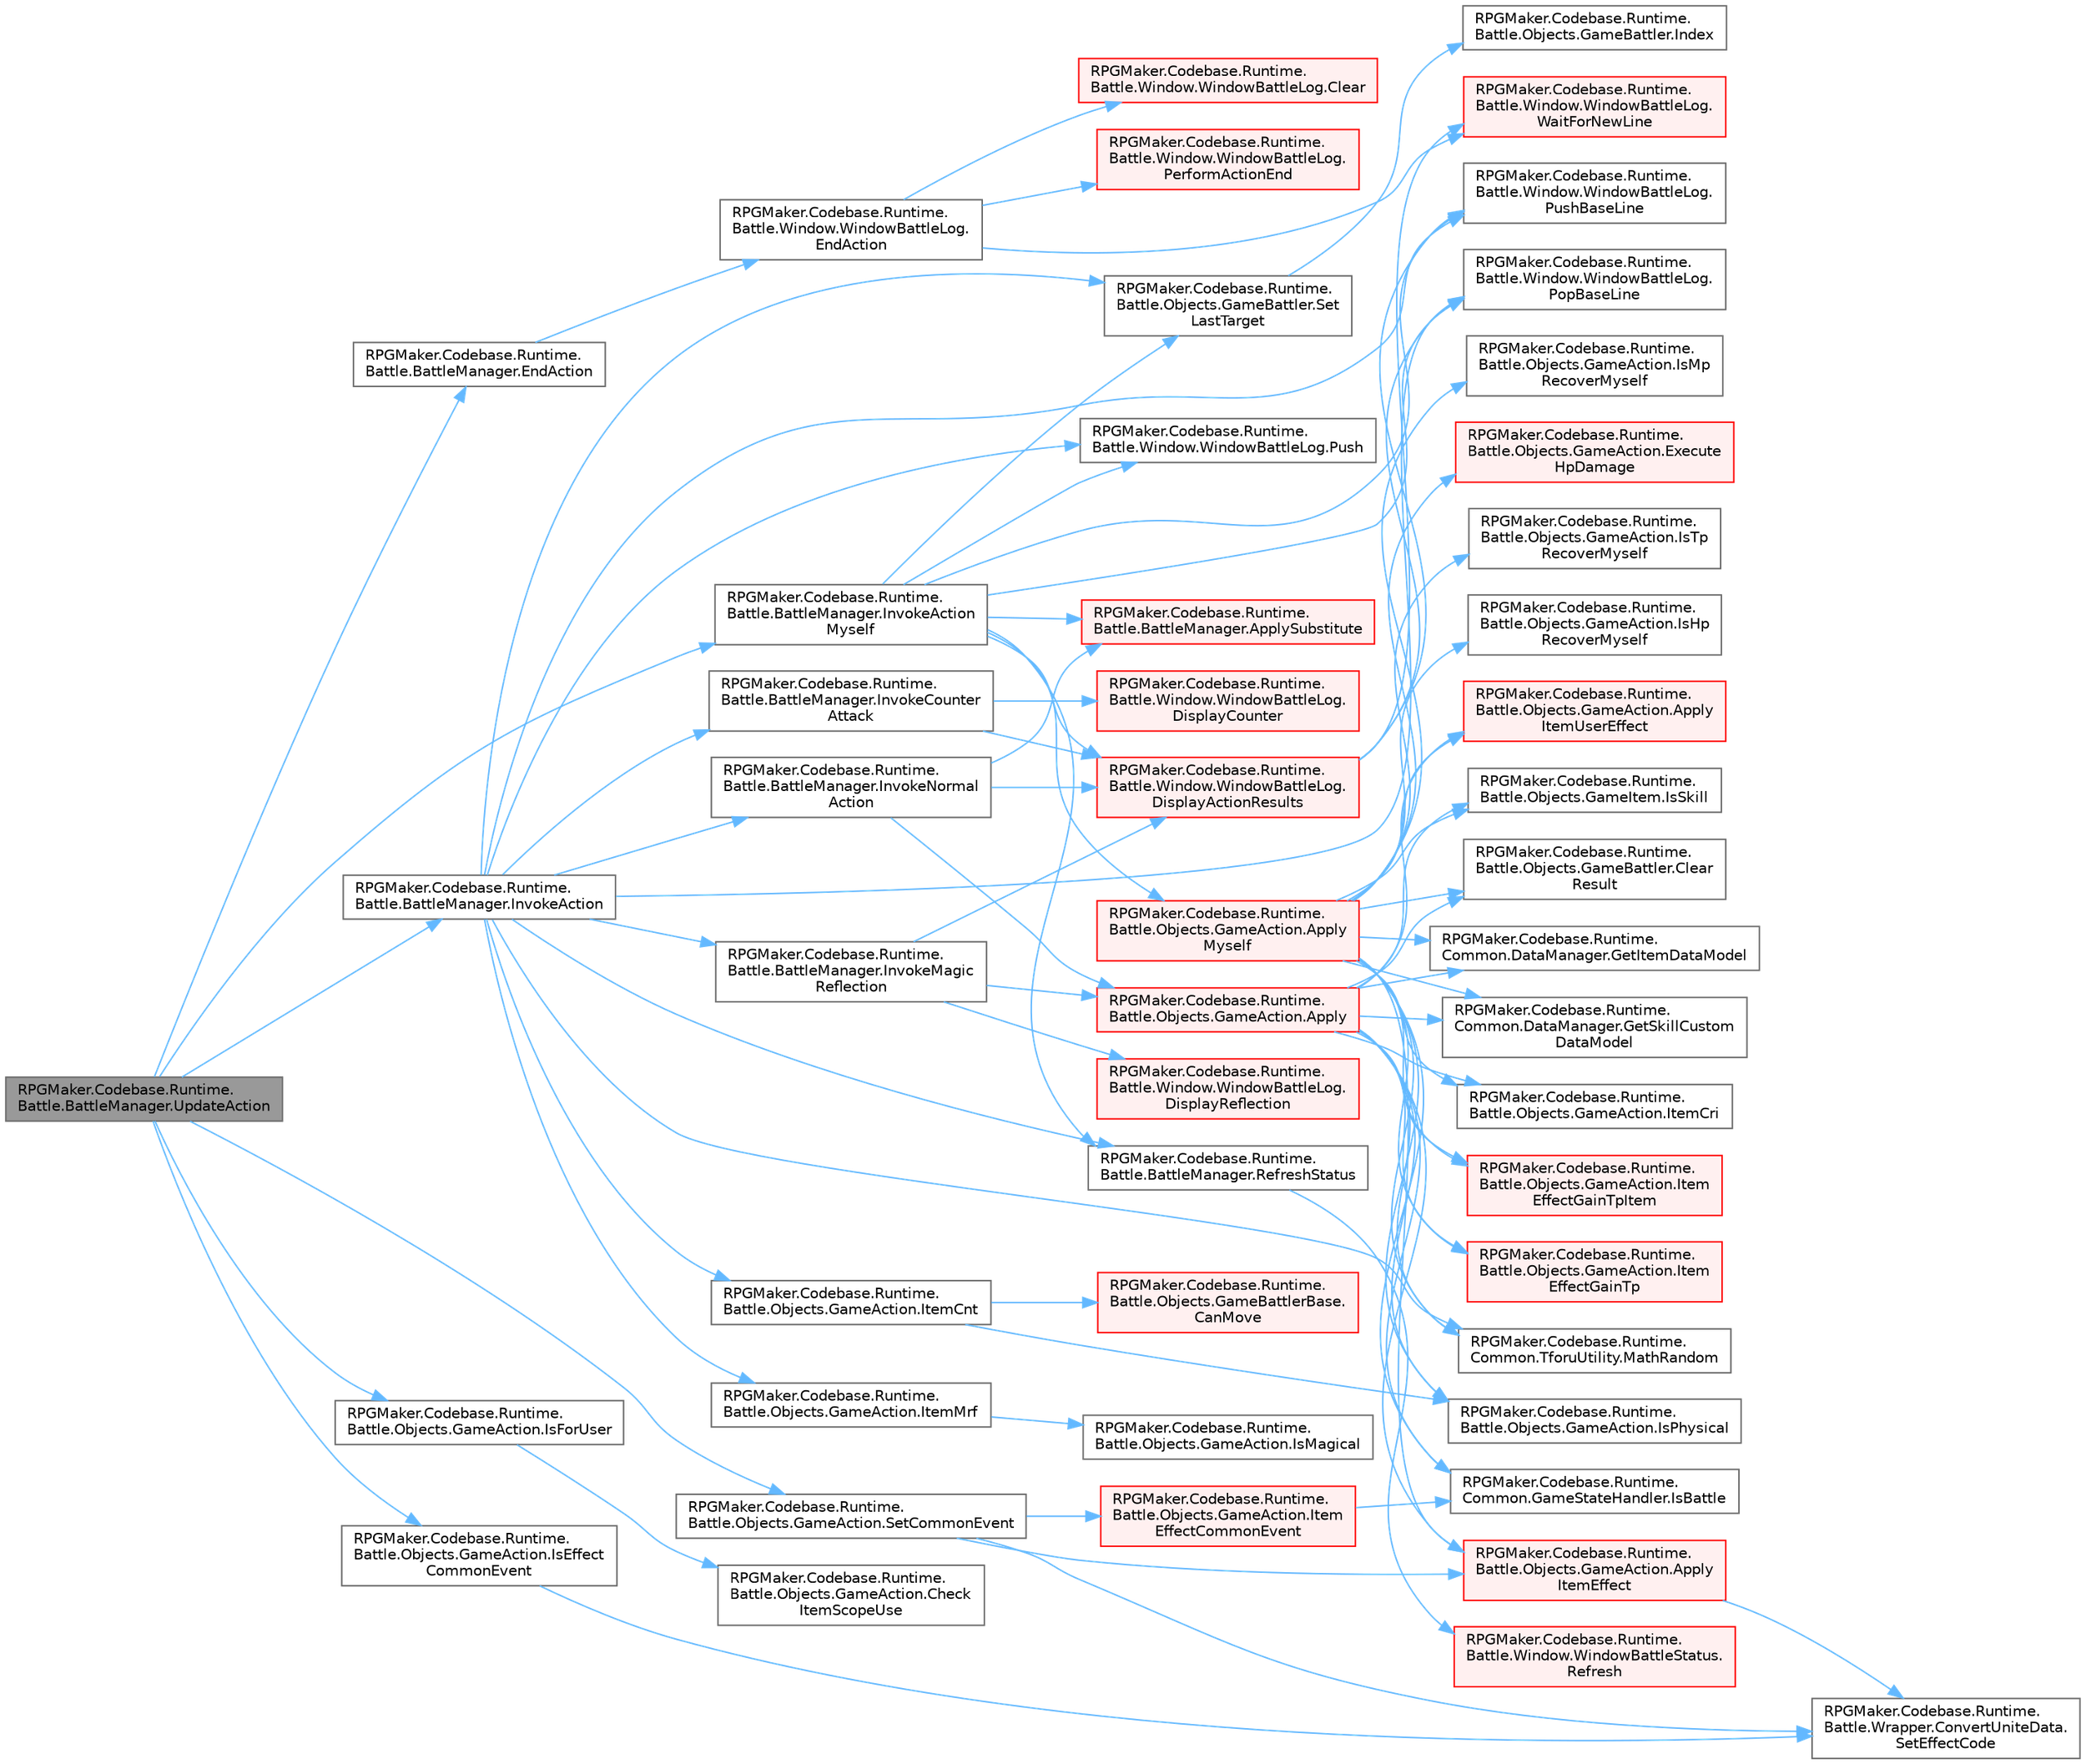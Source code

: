 digraph "RPGMaker.Codebase.Runtime.Battle.BattleManager.UpdateAction"
{
 // LATEX_PDF_SIZE
  bgcolor="transparent";
  edge [fontname=Helvetica,fontsize=10,labelfontname=Helvetica,labelfontsize=10];
  node [fontname=Helvetica,fontsize=10,shape=box,height=0.2,width=0.4];
  rankdir="LR";
  Node1 [id="Node000001",label="RPGMaker.Codebase.Runtime.\lBattle.BattleManager.UpdateAction",height=0.2,width=0.4,color="gray40", fillcolor="grey60", style="filled", fontcolor="black",tooltip="アクションのアップデート"];
  Node1 -> Node2 [id="edge1_Node000001_Node000002",color="steelblue1",style="solid",tooltip=" "];
  Node2 [id="Node000002",label="RPGMaker.Codebase.Runtime.\lBattle.BattleManager.EndAction",height=0.2,width=0.4,color="grey40", fillcolor="white", style="filled",URL="$d3/d0c/class_r_p_g_maker_1_1_codebase_1_1_runtime_1_1_battle_1_1_battle_manager.html#ac45047fb6b380db77dcce2854e8b3b04",tooltip="行動終了処理"];
  Node2 -> Node3 [id="edge2_Node000002_Node000003",color="steelblue1",style="solid",tooltip=" "];
  Node3 [id="Node000003",label="RPGMaker.Codebase.Runtime.\lBattle.Window.WindowBattleLog.\lEndAction",height=0.2,width=0.4,color="grey40", fillcolor="white", style="filled",URL="$d9/ded/class_r_p_g_maker_1_1_codebase_1_1_runtime_1_1_battle_1_1_window_1_1_window_battle_log.html#ab39d1c4c2edc7dbde4244affb16d64f8",tooltip="アクションの終了"];
  Node3 -> Node4 [id="edge3_Node000003_Node000004",color="steelblue1",style="solid",tooltip=" "];
  Node4 [id="Node000004",label="RPGMaker.Codebase.Runtime.\lBattle.Window.WindowBattleLog.Clear",height=0.2,width=0.4,color="red", fillcolor="#FFF0F0", style="filled",URL="$d9/ded/class_r_p_g_maker_1_1_codebase_1_1_runtime_1_1_battle_1_1_window_1_1_window_battle_log.html#a44873c176829518d085d0f4955d9d3da",tooltip="表示を消去。区切り行数の記録も消去"];
  Node3 -> Node7 [id="edge4_Node000003_Node000007",color="steelblue1",style="solid",tooltip=" "];
  Node7 [id="Node000007",label="RPGMaker.Codebase.Runtime.\lBattle.Window.WindowBattleLog.\lPerformActionEnd",height=0.2,width=0.4,color="red", fillcolor="#FFF0F0", style="filled",URL="$d9/ded/class_r_p_g_maker_1_1_codebase_1_1_runtime_1_1_battle_1_1_window_1_1_window_battle_log.html#af3194a37a0ccb5874d6e65060c9e9a24",tooltip="行動の終了を適用"];
  Node3 -> Node11 [id="edge5_Node000003_Node000011",color="steelblue1",style="solid",tooltip=" "];
  Node11 [id="Node000011",label="RPGMaker.Codebase.Runtime.\lBattle.Window.WindowBattleLog.\lWaitForNewLine",height=0.2,width=0.4,color="red", fillcolor="#FFF0F0", style="filled",URL="$d9/ded/class_r_p_g_maker_1_1_codebase_1_1_runtime_1_1_battle_1_1_window_1_1_window_battle_log.html#aa94983017fd03bf8632c05cd79fc44bf",tooltip="新たな行を待つ"];
  Node1 -> Node14 [id="edge6_Node000001_Node000014",color="steelblue1",style="solid",tooltip=" "];
  Node14 [id="Node000014",label="RPGMaker.Codebase.Runtime.\lBattle.BattleManager.InvokeAction",height=0.2,width=0.4,color="grey40", fillcolor="white", style="filled",URL="$d3/d0c/class_r_p_g_maker_1_1_codebase_1_1_runtime_1_1_battle_1_1_battle_manager.html#a95f3c0da75e16c8679e47a5d11c0f9d6",tooltip="指定対象が指定目標に対してのアクションを起動する"];
  Node14 -> Node15 [id="edge7_Node000014_Node000015",color="steelblue1",style="solid",tooltip=" "];
  Node15 [id="Node000015",label="RPGMaker.Codebase.Runtime.\lBattle.BattleManager.InvokeCounter\lAttack",height=0.2,width=0.4,color="grey40", fillcolor="white", style="filled",URL="$d3/d0c/class_r_p_g_maker_1_1_codebase_1_1_runtime_1_1_battle_1_1_battle_manager.html#aa5e71d48a02fd25c7b1ca22dd8bc51f3",tooltip="指定対象が指定目標に対しての反撃アクションを起動する"];
  Node15 -> Node16 [id="edge8_Node000015_Node000016",color="steelblue1",style="solid",tooltip=" "];
  Node16 [id="Node000016",label="RPGMaker.Codebase.Runtime.\lBattle.Window.WindowBattleLog.\lDisplayActionResults",height=0.2,width=0.4,color="red", fillcolor="#FFF0F0", style="filled",URL="$d9/ded/class_r_p_g_maker_1_1_codebase_1_1_runtime_1_1_battle_1_1_window_1_1_window_battle_log.html#ab246a22877ff89da0618ce6b9af9135e",tooltip="行動結果を表示"];
  Node16 -> Node67 [id="edge9_Node000016_Node000067",color="steelblue1",style="solid",tooltip=" "];
  Node67 [id="Node000067",label="RPGMaker.Codebase.Runtime.\lBattle.Window.WindowBattleLog.\lPopBaseLine",height=0.2,width=0.4,color="grey40", fillcolor="white", style="filled",URL="$d9/ded/class_r_p_g_maker_1_1_codebase_1_1_runtime_1_1_battle_1_1_window_1_1_window_battle_log.html#a74898c36c20e91110e6727b111fae62e",tooltip="記録した区切り行数に戻る"];
  Node16 -> Node68 [id="edge10_Node000016_Node000068",color="steelblue1",style="solid",tooltip=" "];
  Node68 [id="Node000068",label="RPGMaker.Codebase.Runtime.\lBattle.Window.WindowBattleLog.\lPushBaseLine",height=0.2,width=0.4,color="grey40", fillcolor="white", style="filled",URL="$d9/ded/class_r_p_g_maker_1_1_codebase_1_1_runtime_1_1_battle_1_1_window_1_1_window_battle_log.html#a1ce743660b1bfaca99bd8ebfa416a40b",tooltip="区切り行数を記録"];
  Node16 -> Node11 [id="edge11_Node000016_Node000011",color="steelblue1",style="solid",tooltip=" "];
  Node15 -> Node114 [id="edge12_Node000015_Node000114",color="steelblue1",style="solid",tooltip=" "];
  Node114 [id="Node000114",label="RPGMaker.Codebase.Runtime.\lBattle.Window.WindowBattleLog.\lDisplayCounter",height=0.2,width=0.4,color="red", fillcolor="#FFF0F0", style="filled",URL="$d9/ded/class_r_p_g_maker_1_1_codebase_1_1_runtime_1_1_battle_1_1_window_1_1_window_battle_log.html#aa376d393f6db742fc866bde9339cecf6",tooltip="カウンター攻撃を表示"];
  Node14 -> Node117 [id="edge13_Node000014_Node000117",color="steelblue1",style="solid",tooltip=" "];
  Node117 [id="Node000117",label="RPGMaker.Codebase.Runtime.\lBattle.BattleManager.InvokeMagic\lReflection",height=0.2,width=0.4,color="grey40", fillcolor="white", style="filled",URL="$d3/d0c/class_r_p_g_maker_1_1_codebase_1_1_runtime_1_1_battle_1_1_battle_manager.html#a44fa0b5be0eb1e4ef8ddb382c1954835",tooltip="指定対象が指定目標に対しての魔法反射アクションを起動する"];
  Node117 -> Node118 [id="edge14_Node000117_Node000118",color="steelblue1",style="solid",tooltip=" "];
  Node118 [id="Node000118",label="RPGMaker.Codebase.Runtime.\lBattle.Objects.GameAction.Apply",height=0.2,width=0.4,color="red", fillcolor="#FFF0F0", style="filled",URL="$db/d00/class_r_p_g_maker_1_1_codebase_1_1_runtime_1_1_battle_1_1_objects_1_1_game_action.html#aa0e39264c1ed2c1803fc326949587463",tooltip="指定対象へ結果( Game_ActionResult )の適用"];
  Node118 -> Node122 [id="edge15_Node000118_Node000122",color="steelblue1",style="solid",tooltip=" "];
  Node122 [id="Node000122",label="RPGMaker.Codebase.Runtime.\lBattle.Objects.GameAction.Apply\lItemEffect",height=0.2,width=0.4,color="red", fillcolor="#FFF0F0", style="filled",URL="$db/d00/class_r_p_g_maker_1_1_codebase_1_1_runtime_1_1_battle_1_1_objects_1_1_game_action.html#a0e31f70949304a3bf1175ac19a030616",tooltip="指定対象にエフェクトを適用"];
  Node122 -> Node197 [id="edge16_Node000122_Node000197",color="steelblue1",style="solid",tooltip=" "];
  Node197 [id="Node000197",label="RPGMaker.Codebase.Runtime.\lBattle.Wrapper.ConvertUniteData.\lSetEffectCode",height=0.2,width=0.4,color="grey40", fillcolor="white", style="filled",URL="$d9/d1f/class_r_p_g_maker_1_1_codebase_1_1_runtime_1_1_battle_1_1_wrapper_1_1_convert_unite_data.html#a0c00965085a307ec0f257abdc981163d",tooltip="使用効果のコードを、UniteからMVに変換する"];
  Node118 -> Node198 [id="edge17_Node000118_Node000198",color="steelblue1",style="solid",tooltip=" "];
  Node198 [id="Node000198",label="RPGMaker.Codebase.Runtime.\lBattle.Objects.GameAction.Apply\lItemUserEffect",height=0.2,width=0.4,color="red", fillcolor="#FFF0F0", style="filled",URL="$db/d00/class_r_p_g_maker_1_1_codebase_1_1_runtime_1_1_battle_1_1_objects_1_1_game_action.html#afb10362e945babce7f02160f98853bd3",tooltip="指定対象にアイテムの効果を適用"];
  Node118 -> Node201 [id="edge18_Node000118_Node000201",color="steelblue1",style="solid",tooltip=" "];
  Node201 [id="Node000201",label="RPGMaker.Codebase.Runtime.\lBattle.Objects.GameBattler.Clear\lResult",height=0.2,width=0.4,color="grey40", fillcolor="white", style="filled",URL="$d6/de6/class_r_p_g_maker_1_1_codebase_1_1_runtime_1_1_battle_1_1_objects_1_1_game_battler.html#abd022b482181f0a594447a504db14dbe",tooltip="結果を初期化する"];
  Node118 -> Node219 [id="edge19_Node000118_Node000219",color="steelblue1",style="solid",tooltip=" "];
  Node219 [id="Node000219",label="RPGMaker.Codebase.Runtime.\lCommon.DataManager.GetItemDataModel",height=0.2,width=0.4,color="grey40", fillcolor="white", style="filled",URL="$d5/d08/class_r_p_g_maker_1_1_codebase_1_1_runtime_1_1_common_1_1_data_manager.html#a15baf4af672930f4dec3227aaa72081b",tooltip=" "];
  Node118 -> Node221 [id="edge20_Node000118_Node000221",color="steelblue1",style="solid",tooltip=" "];
  Node221 [id="Node000221",label="RPGMaker.Codebase.Runtime.\lCommon.DataManager.GetSkillCustom\lDataModel",height=0.2,width=0.4,color="grey40", fillcolor="white", style="filled",URL="$d5/d08/class_r_p_g_maker_1_1_codebase_1_1_runtime_1_1_common_1_1_data_manager.html#ac155884922972284514d23ccb2aeee86",tooltip=" "];
  Node118 -> Node151 [id="edge21_Node000118_Node000151",color="steelblue1",style="solid",tooltip=" "];
  Node151 [id="Node000151",label="RPGMaker.Codebase.Runtime.\lCommon.GameStateHandler.IsBattle",height=0.2,width=0.4,color="grey40", fillcolor="white", style="filled",URL="$de/d2c/class_r_p_g_maker_1_1_codebase_1_1_runtime_1_1_common_1_1_game_state_handler.html#ad21ee0055358ca67238c33be028d2d7b",tooltip="現在の状態がBATTLEまたは、BATTLE_EVENTかどうかを返却する"];
  Node118 -> Node225 [id="edge22_Node000118_Node000225",color="steelblue1",style="solid",tooltip=" "];
  Node225 [id="Node000225",label="RPGMaker.Codebase.Runtime.\lBattle.Objects.GameAction.IsPhysical",height=0.2,width=0.4,color="grey40", fillcolor="white", style="filled",URL="$db/d00/class_r_p_g_maker_1_1_codebase_1_1_runtime_1_1_battle_1_1_objects_1_1_game_action.html#ab933563a25de899de133db0e65fc2db4",tooltip="[命中タイプ]が[物理攻撃]か"];
  Node118 -> Node226 [id="edge23_Node000118_Node000226",color="steelblue1",style="solid",tooltip=" "];
  Node226 [id="Node000226",label="RPGMaker.Codebase.Runtime.\lBattle.Objects.GameItem.IsSkill",height=0.2,width=0.4,color="grey40", fillcolor="white", style="filled",URL="$df/d31/class_r_p_g_maker_1_1_codebase_1_1_runtime_1_1_battle_1_1_objects_1_1_game_item.html#a8e1283e04e639debbf8bcf88527b5b71",tooltip="スキルか"];
  Node118 -> Node228 [id="edge24_Node000118_Node000228",color="steelblue1",style="solid",tooltip=" "];
  Node228 [id="Node000228",label="RPGMaker.Codebase.Runtime.\lBattle.Objects.GameAction.ItemCri",height=0.2,width=0.4,color="grey40", fillcolor="white", style="filled",URL="$db/d00/class_r_p_g_maker_1_1_codebase_1_1_runtime_1_1_battle_1_1_objects_1_1_game_action.html#a627bb6a006d32b61330d5b4213999199",tooltip="指定対象の[会心率]を返す"];
  Node118 -> Node233 [id="edge25_Node000118_Node000233",color="steelblue1",style="solid",tooltip=" "];
  Node233 [id="Node000233",label="RPGMaker.Codebase.Runtime.\lBattle.Objects.GameAction.Item\lEffectGainTp",height=0.2,width=0.4,color="red", fillcolor="#FFF0F0", style="filled",URL="$db/d00/class_r_p_g_maker_1_1_codebase_1_1_runtime_1_1_battle_1_1_objects_1_1_game_action.html#ad16f7d2ef4247e831085aade62616296",tooltip="MVでは指定対象に[TP付与]の[使用効果]を加えるメソッドであったが Uniteでは対象者への効果にTP回復が設定されていた場合の処理を記載する"];
  Node118 -> Node243 [id="edge26_Node000118_Node000243",color="steelblue1",style="solid",tooltip=" "];
  Node243 [id="Node000243",label="RPGMaker.Codebase.Runtime.\lBattle.Objects.GameAction.Item\lEffectGainTpItem",height=0.2,width=0.4,color="red", fillcolor="#FFF0F0", style="filled",URL="$db/d00/class_r_p_g_maker_1_1_codebase_1_1_runtime_1_1_battle_1_1_objects_1_1_game_action.html#a133785d9efe6e0f3ee9a111c20261553",tooltip="ＲＭユナイト固有処理"];
  Node118 -> Node174 [id="edge27_Node000118_Node000174",color="steelblue1",style="solid",tooltip=" "];
  Node174 [id="Node000174",label="RPGMaker.Codebase.Runtime.\lCommon.TforuUtility.MathRandom",height=0.2,width=0.4,color="grey40", fillcolor="white", style="filled",URL="$df/d46/class_r_p_g_maker_1_1_codebase_1_1_runtime_1_1_common_1_1_tforu_utility.html#aebb86c7c9ea503cc6f682adcbc08fd24",tooltip=" "];
  Node117 -> Node16 [id="edge28_Node000117_Node000016",color="steelblue1",style="solid",tooltip=" "];
  Node117 -> Node269 [id="edge29_Node000117_Node000269",color="steelblue1",style="solid",tooltip=" "];
  Node269 [id="Node000269",label="RPGMaker.Codebase.Runtime.\lBattle.Window.WindowBattleLog.\lDisplayReflection",height=0.2,width=0.4,color="red", fillcolor="#FFF0F0", style="filled",URL="$d9/ded/class_r_p_g_maker_1_1_codebase_1_1_runtime_1_1_battle_1_1_window_1_1_window_battle_log.html#abd3ba598601d98f56a096b29d28af429",tooltip="反射を表示"];
  Node14 -> Node272 [id="edge30_Node000014_Node000272",color="steelblue1",style="solid",tooltip=" "];
  Node272 [id="Node000272",label="RPGMaker.Codebase.Runtime.\lBattle.BattleManager.InvokeNormal\lAction",height=0.2,width=0.4,color="grey40", fillcolor="white", style="filled",URL="$d3/d0c/class_r_p_g_maker_1_1_codebase_1_1_runtime_1_1_battle_1_1_battle_manager.html#a7f264bea7481144707b47e7415755fb1",tooltip="指定対象が指定目標に対しての通常アクションを起動する"];
  Node272 -> Node118 [id="edge31_Node000272_Node000118",color="steelblue1",style="solid",tooltip=" "];
  Node272 -> Node273 [id="edge32_Node000272_Node000273",color="steelblue1",style="solid",tooltip=" "];
  Node273 [id="Node000273",label="RPGMaker.Codebase.Runtime.\lBattle.BattleManager.ApplySubstitute",height=0.2,width=0.4,color="red", fillcolor="#FFF0F0", style="filled",URL="$d3/d0c/class_r_p_g_maker_1_1_codebase_1_1_runtime_1_1_battle_1_1_battle_manager.html#af4e4839300137c597bddc0c87bbde721",tooltip="対象が死んでいるなどしたら、代わりを選んで返す。 問題なければ、対象をそのまま返す"];
  Node272 -> Node16 [id="edge33_Node000272_Node000016",color="steelblue1",style="solid",tooltip=" "];
  Node14 -> Node283 [id="edge34_Node000014_Node000283",color="steelblue1",style="solid",tooltip=" "];
  Node283 [id="Node000283",label="RPGMaker.Codebase.Runtime.\lBattle.Objects.GameAction.ItemCnt",height=0.2,width=0.4,color="grey40", fillcolor="white", style="filled",URL="$db/d00/class_r_p_g_maker_1_1_codebase_1_1_runtime_1_1_battle_1_1_objects_1_1_game_action.html#a23be6e7a3d6df41e7dddcd57153b4054",tooltip="指定対象の[反撃率]を返す"];
  Node283 -> Node256 [id="edge35_Node000283_Node000256",color="steelblue1",style="solid",tooltip=" "];
  Node256 [id="Node000256",label="RPGMaker.Codebase.Runtime.\lBattle.Objects.GameBattlerBase.\lCanMove",height=0.2,width=0.4,color="red", fillcolor="#FFF0F0", style="filled",URL="$d2/d70/class_r_p_g_maker_1_1_codebase_1_1_runtime_1_1_battle_1_1_objects_1_1_game_battler_base.html#a71cfc4475c351a35f1ae422d8f83011e",tooltip="動作可能か"];
  Node283 -> Node225 [id="edge36_Node000283_Node000225",color="steelblue1",style="solid",tooltip=" "];
  Node14 -> Node284 [id="edge37_Node000014_Node000284",color="steelblue1",style="solid",tooltip=" "];
  Node284 [id="Node000284",label="RPGMaker.Codebase.Runtime.\lBattle.Objects.GameAction.ItemMrf",height=0.2,width=0.4,color="grey40", fillcolor="white", style="filled",URL="$db/d00/class_r_p_g_maker_1_1_codebase_1_1_runtime_1_1_battle_1_1_objects_1_1_game_action.html#a162415b74dded489a248af7853453892",tooltip="指定対象の[魔法反射率]を返す"];
  Node284 -> Node250 [id="edge38_Node000284_Node000250",color="steelblue1",style="solid",tooltip=" "];
  Node250 [id="Node000250",label="RPGMaker.Codebase.Runtime.\lBattle.Objects.GameAction.IsMagical",height=0.2,width=0.4,color="grey40", fillcolor="white", style="filled",URL="$db/d00/class_r_p_g_maker_1_1_codebase_1_1_runtime_1_1_battle_1_1_objects_1_1_game_action.html#afcb54cd6ec9708f8a9ebc27162a6a962",tooltip="[命中タイプ]が[魔法攻撃]か"];
  Node14 -> Node174 [id="edge39_Node000014_Node000174",color="steelblue1",style="solid",tooltip=" "];
  Node14 -> Node67 [id="edge40_Node000014_Node000067",color="steelblue1",style="solid",tooltip=" "];
  Node14 -> Node285 [id="edge41_Node000014_Node000285",color="steelblue1",style="solid",tooltip=" "];
  Node285 [id="Node000285",label="RPGMaker.Codebase.Runtime.\lBattle.Window.WindowBattleLog.Push",height=0.2,width=0.4,color="grey40", fillcolor="white", style="filled",URL="$d9/ded/class_r_p_g_maker_1_1_codebase_1_1_runtime_1_1_battle_1_1_window_1_1_window_battle_log.html#a59b1e2c296f8cb1d424fe71ced3ed9ea",tooltip="ログの挙動を予約する。 引数の内容は MV.BattleLogMethod と同じ"];
  Node14 -> Node68 [id="edge42_Node000014_Node000068",color="steelblue1",style="solid",tooltip=" "];
  Node14 -> Node286 [id="edge43_Node000014_Node000286",color="steelblue1",style="solid",tooltip=" "];
  Node286 [id="Node000286",label="RPGMaker.Codebase.Runtime.\lBattle.BattleManager.RefreshStatus",height=0.2,width=0.4,color="grey40", fillcolor="white", style="filled",URL="$d3/d0c/class_r_p_g_maker_1_1_codebase_1_1_runtime_1_1_battle_1_1_battle_manager.html#ad0dff6c2ad6eb6e249955d2072e18369",tooltip="[ステータス]表示を再描画"];
  Node286 -> Node287 [id="edge44_Node000286_Node000287",color="steelblue1",style="solid",tooltip=" "];
  Node287 [id="Node000287",label="RPGMaker.Codebase.Runtime.\lBattle.Window.WindowBattleStatus.\lRefresh",height=0.2,width=0.4,color="red", fillcolor="#FFF0F0", style="filled",URL="$d6/daf/class_r_p_g_maker_1_1_codebase_1_1_runtime_1_1_battle_1_1_window_1_1_window_battle_status.html#a70439cbca6aece19389538107a49150a",tooltip="コンテンツの再描画"];
  Node14 -> Node292 [id="edge45_Node000014_Node000292",color="steelblue1",style="solid",tooltip=" "];
  Node292 [id="Node000292",label="RPGMaker.Codebase.Runtime.\lBattle.Objects.GameBattler.Set\lLastTarget",height=0.2,width=0.4,color="grey40", fillcolor="white", style="filled",URL="$d6/de6/class_r_p_g_maker_1_1_codebase_1_1_runtime_1_1_battle_1_1_objects_1_1_game_battler.html#ab2640d5898855d50ad6b5cf8dc6f0fad",tooltip="目標バトラーを設定"];
  Node292 -> Node293 [id="edge46_Node000292_Node000293",color="steelblue1",style="solid",tooltip=" "];
  Node293 [id="Node000293",label="RPGMaker.Codebase.Runtime.\lBattle.Objects.GameBattler.Index",height=0.2,width=0.4,color="grey40", fillcolor="white", style="filled",URL="$d6/de6/class_r_p_g_maker_1_1_codebase_1_1_runtime_1_1_battle_1_1_objects_1_1_game_battler.html#a14bd59a4b5e695970dda14de612bae90",tooltip="[ＲＭユナイトで追加されたメソッド]"];
  Node1 -> Node294 [id="edge47_Node000001_Node000294",color="steelblue1",style="solid",tooltip=" "];
  Node294 [id="Node000294",label="RPGMaker.Codebase.Runtime.\lBattle.BattleManager.InvokeAction\lMyself",height=0.2,width=0.4,color="grey40", fillcolor="white", style="filled",URL="$d3/d0c/class_r_p_g_maker_1_1_codebase_1_1_runtime_1_1_battle_1_1_battle_manager.html#acb68ab920d08ffa51067a84aca3e067e",tooltip="指定対象が指定目標に対してのアクションを起動する（使用者への影響）"];
  Node294 -> Node295 [id="edge48_Node000294_Node000295",color="steelblue1",style="solid",tooltip=" "];
  Node295 [id="Node000295",label="RPGMaker.Codebase.Runtime.\lBattle.Objects.GameAction.Apply\lMyself",height=0.2,width=0.4,color="red", fillcolor="#FFF0F0", style="filled",URL="$db/d00/class_r_p_g_maker_1_1_codebase_1_1_runtime_1_1_battle_1_1_objects_1_1_game_action.html#a66cb5bfc5dcf889949277a058fecd784",tooltip="指定対象へ結果( Game_ActionResult )の適用（使用者への影響）"];
  Node295 -> Node122 [id="edge49_Node000295_Node000122",color="steelblue1",style="solid",tooltip=" "];
  Node295 -> Node198 [id="edge50_Node000295_Node000198",color="steelblue1",style="solid",tooltip=" "];
  Node295 -> Node201 [id="edge51_Node000295_Node000201",color="steelblue1",style="solid",tooltip=" "];
  Node295 -> Node203 [id="edge52_Node000295_Node000203",color="steelblue1",style="solid",tooltip=" "];
  Node203 [id="Node000203",label="RPGMaker.Codebase.Runtime.\lBattle.Objects.GameAction.Execute\lHpDamage",height=0.2,width=0.4,color="red", fillcolor="#FFF0F0", style="filled",URL="$db/d00/class_r_p_g_maker_1_1_codebase_1_1_runtime_1_1_battle_1_1_objects_1_1_game_action.html#a9b8bfc3481b8e5caad938fa17489b760",tooltip="指定対象にHPダメージを与える"];
  Node295 -> Node219 [id="edge53_Node000295_Node000219",color="steelblue1",style="solid",tooltip=" "];
  Node295 -> Node221 [id="edge54_Node000295_Node000221",color="steelblue1",style="solid",tooltip=" "];
  Node295 -> Node151 [id="edge55_Node000295_Node000151",color="steelblue1",style="solid",tooltip=" "];
  Node295 -> Node296 [id="edge56_Node000295_Node000296",color="steelblue1",style="solid",tooltip=" "];
  Node296 [id="Node000296",label="RPGMaker.Codebase.Runtime.\lBattle.Objects.GameAction.IsHp\lRecoverMyself",height=0.2,width=0.4,color="grey40", fillcolor="white", style="filled",URL="$db/d00/class_r_p_g_maker_1_1_codebase_1_1_runtime_1_1_battle_1_1_objects_1_1_game_action.html#a65d992a39d44632c51bfe6cf157052fe",tooltip="ダメージの[タイプ]が[HP回復]か（使用者への影響）"];
  Node295 -> Node297 [id="edge57_Node000295_Node000297",color="steelblue1",style="solid",tooltip=" "];
  Node297 [id="Node000297",label="RPGMaker.Codebase.Runtime.\lBattle.Objects.GameAction.IsMp\lRecoverMyself",height=0.2,width=0.4,color="grey40", fillcolor="white", style="filled",URL="$db/d00/class_r_p_g_maker_1_1_codebase_1_1_runtime_1_1_battle_1_1_objects_1_1_game_action.html#a19619f0ad784053c70750b87d868232a",tooltip="ダメージの[タイプ]が[MP回復]か（使用者への影響）"];
  Node295 -> Node225 [id="edge58_Node000295_Node000225",color="steelblue1",style="solid",tooltip=" "];
  Node295 -> Node226 [id="edge59_Node000295_Node000226",color="steelblue1",style="solid",tooltip=" "];
  Node295 -> Node298 [id="edge60_Node000295_Node000298",color="steelblue1",style="solid",tooltip=" "];
  Node298 [id="Node000298",label="RPGMaker.Codebase.Runtime.\lBattle.Objects.GameAction.IsTp\lRecoverMyself",height=0.2,width=0.4,color="grey40", fillcolor="white", style="filled",URL="$db/d00/class_r_p_g_maker_1_1_codebase_1_1_runtime_1_1_battle_1_1_objects_1_1_game_action.html#a8850da7223bf017e15b781b67cc9421a",tooltip="ダメージの[タイプ]が[TP回復]か（使用者への影響）"];
  Node295 -> Node228 [id="edge61_Node000295_Node000228",color="steelblue1",style="solid",tooltip=" "];
  Node295 -> Node233 [id="edge62_Node000295_Node000233",color="steelblue1",style="solid",tooltip=" "];
  Node295 -> Node243 [id="edge63_Node000295_Node000243",color="steelblue1",style="solid",tooltip=" "];
  Node295 -> Node174 [id="edge64_Node000295_Node000174",color="steelblue1",style="solid",tooltip=" "];
  Node294 -> Node273 [id="edge65_Node000294_Node000273",color="steelblue1",style="solid",tooltip=" "];
  Node294 -> Node16 [id="edge66_Node000294_Node000016",color="steelblue1",style="solid",tooltip=" "];
  Node294 -> Node67 [id="edge67_Node000294_Node000067",color="steelblue1",style="solid",tooltip=" "];
  Node294 -> Node285 [id="edge68_Node000294_Node000285",color="steelblue1",style="solid",tooltip=" "];
  Node294 -> Node68 [id="edge69_Node000294_Node000068",color="steelblue1",style="solid",tooltip=" "];
  Node294 -> Node286 [id="edge70_Node000294_Node000286",color="steelblue1",style="solid",tooltip=" "];
  Node294 -> Node292 [id="edge71_Node000294_Node000292",color="steelblue1",style="solid",tooltip=" "];
  Node1 -> Node303 [id="edge72_Node000001_Node000303",color="steelblue1",style="solid",tooltip=" "];
  Node303 [id="Node000303",label="RPGMaker.Codebase.Runtime.\lBattle.Objects.GameAction.IsEffect\lCommonEvent",height=0.2,width=0.4,color="grey40", fillcolor="white", style="filled",URL="$db/d00/class_r_p_g_maker_1_1_codebase_1_1_runtime_1_1_battle_1_1_objects_1_1_game_action.html#acfd39c3d89b7aac0fc491ad0c5d3708e",tooltip="ＲＭユナイト固有処理"];
  Node303 -> Node197 [id="edge73_Node000303_Node000197",color="steelblue1",style="solid",tooltip=" "];
  Node1 -> Node301 [id="edge74_Node000001_Node000301",color="steelblue1",style="solid",tooltip=" "];
  Node301 [id="Node000301",label="RPGMaker.Codebase.Runtime.\lBattle.Objects.GameAction.IsForUser",height=0.2,width=0.4,color="grey40", fillcolor="white", style="filled",URL="$db/d00/class_r_p_g_maker_1_1_codebase_1_1_runtime_1_1_battle_1_1_objects_1_1_game_action.html#ac1ef8915899ae2a9c5c4af93c15e97cd",tooltip="[範囲]が自分自身か"];
  Node301 -> Node302 [id="edge75_Node000301_Node000302",color="steelblue1",style="solid",tooltip=" "];
  Node302 [id="Node000302",label="RPGMaker.Codebase.Runtime.\lBattle.Objects.GameAction.Check\lItemScopeUse",height=0.2,width=0.4,color="grey40", fillcolor="white", style="filled",URL="$db/d00/class_r_p_g_maker_1_1_codebase_1_1_runtime_1_1_battle_1_1_objects_1_1_game_action.html#a1939716f7a76511a098282d2e8040234",tooltip="ＲＭユナイト固有処理"];
  Node1 -> Node304 [id="edge76_Node000001_Node000304",color="steelblue1",style="solid",tooltip=" "];
  Node304 [id="Node000304",label="RPGMaker.Codebase.Runtime.\lBattle.Objects.GameAction.SetCommonEvent",height=0.2,width=0.4,color="grey40", fillcolor="white", style="filled",URL="$db/d00/class_r_p_g_maker_1_1_codebase_1_1_runtime_1_1_battle_1_1_objects_1_1_game_action.html#a8586f2f58bcb66360e1b9d7e4572a79f",tooltip="コモンイベントが設定されている場合に、コモンイベントをキューに溜める"];
  Node304 -> Node122 [id="edge77_Node000304_Node000122",color="steelblue1",style="solid",tooltip=" "];
  Node304 -> Node305 [id="edge78_Node000304_Node000305",color="steelblue1",style="solid",tooltip=" "];
  Node305 [id="Node000305",label="RPGMaker.Codebase.Runtime.\lBattle.Objects.GameAction.Item\lEffectCommonEvent",height=0.2,width=0.4,color="red", fillcolor="#FFF0F0", style="filled",URL="$db/d00/class_r_p_g_maker_1_1_codebase_1_1_runtime_1_1_battle_1_1_objects_1_1_game_action.html#afd5fe4791ecb39ce9ba7a9829d2e89f1",tooltip="指定対象に[コモンイベント]の[使用効果]を加える"];
  Node305 -> Node151 [id="edge79_Node000305_Node000151",color="steelblue1",style="solid",tooltip=" "];
  Node304 -> Node197 [id="edge80_Node000304_Node000197",color="steelblue1",style="solid",tooltip=" "];
}

